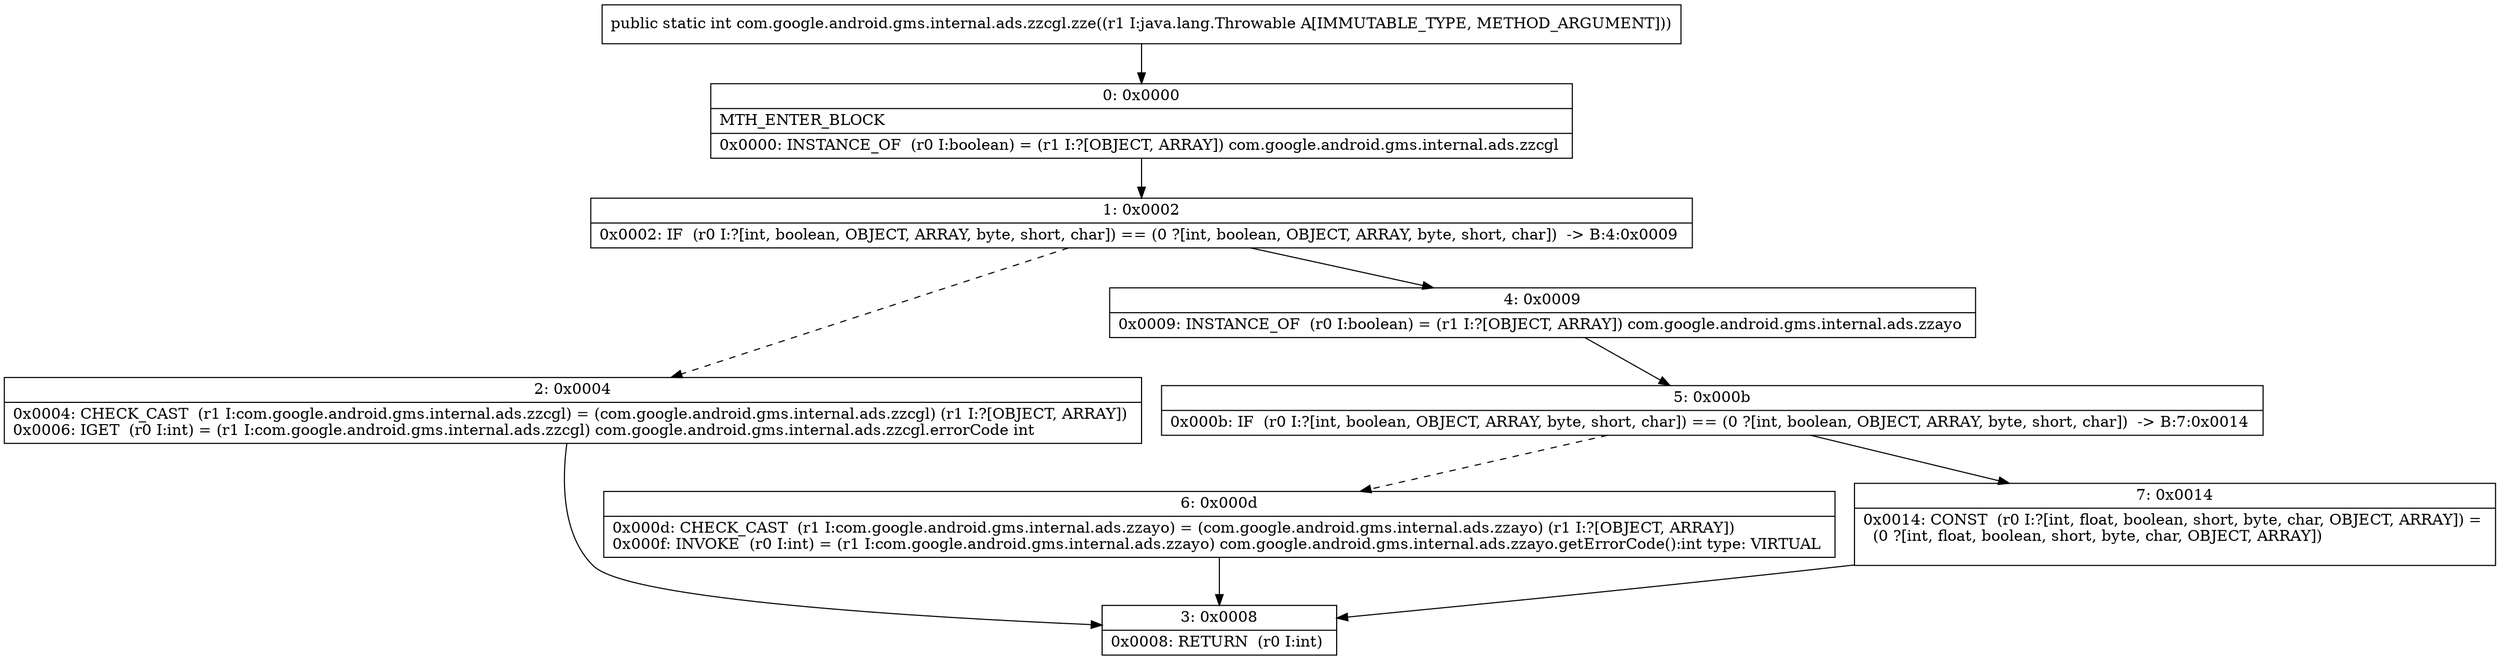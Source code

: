 digraph "CFG forcom.google.android.gms.internal.ads.zzcgl.zze(Ljava\/lang\/Throwable;)I" {
Node_0 [shape=record,label="{0\:\ 0x0000|MTH_ENTER_BLOCK\l|0x0000: INSTANCE_OF  (r0 I:boolean) = (r1 I:?[OBJECT, ARRAY]) com.google.android.gms.internal.ads.zzcgl \l}"];
Node_1 [shape=record,label="{1\:\ 0x0002|0x0002: IF  (r0 I:?[int, boolean, OBJECT, ARRAY, byte, short, char]) == (0 ?[int, boolean, OBJECT, ARRAY, byte, short, char])  \-\> B:4:0x0009 \l}"];
Node_2 [shape=record,label="{2\:\ 0x0004|0x0004: CHECK_CAST  (r1 I:com.google.android.gms.internal.ads.zzcgl) = (com.google.android.gms.internal.ads.zzcgl) (r1 I:?[OBJECT, ARRAY]) \l0x0006: IGET  (r0 I:int) = (r1 I:com.google.android.gms.internal.ads.zzcgl) com.google.android.gms.internal.ads.zzcgl.errorCode int \l}"];
Node_3 [shape=record,label="{3\:\ 0x0008|0x0008: RETURN  (r0 I:int) \l}"];
Node_4 [shape=record,label="{4\:\ 0x0009|0x0009: INSTANCE_OF  (r0 I:boolean) = (r1 I:?[OBJECT, ARRAY]) com.google.android.gms.internal.ads.zzayo \l}"];
Node_5 [shape=record,label="{5\:\ 0x000b|0x000b: IF  (r0 I:?[int, boolean, OBJECT, ARRAY, byte, short, char]) == (0 ?[int, boolean, OBJECT, ARRAY, byte, short, char])  \-\> B:7:0x0014 \l}"];
Node_6 [shape=record,label="{6\:\ 0x000d|0x000d: CHECK_CAST  (r1 I:com.google.android.gms.internal.ads.zzayo) = (com.google.android.gms.internal.ads.zzayo) (r1 I:?[OBJECT, ARRAY]) \l0x000f: INVOKE  (r0 I:int) = (r1 I:com.google.android.gms.internal.ads.zzayo) com.google.android.gms.internal.ads.zzayo.getErrorCode():int type: VIRTUAL \l}"];
Node_7 [shape=record,label="{7\:\ 0x0014|0x0014: CONST  (r0 I:?[int, float, boolean, short, byte, char, OBJECT, ARRAY]) = \l  (0 ?[int, float, boolean, short, byte, char, OBJECT, ARRAY])\l \l}"];
MethodNode[shape=record,label="{public static int com.google.android.gms.internal.ads.zzcgl.zze((r1 I:java.lang.Throwable A[IMMUTABLE_TYPE, METHOD_ARGUMENT])) }"];
MethodNode -> Node_0;
Node_0 -> Node_1;
Node_1 -> Node_2[style=dashed];
Node_1 -> Node_4;
Node_2 -> Node_3;
Node_4 -> Node_5;
Node_5 -> Node_6[style=dashed];
Node_5 -> Node_7;
Node_6 -> Node_3;
Node_7 -> Node_3;
}

